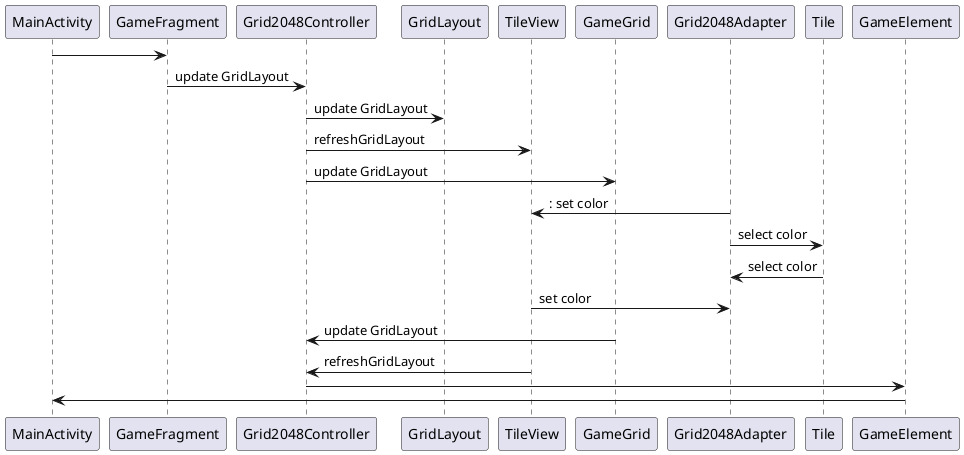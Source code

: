 @startuml
MainActivity -> GameFragment
GameFragment -> Grid2048Controller: update GridLayout
Grid2048Controller -> GridLayout: update GridLayout
Grid2048Controller -> TileView: refreshGridLayout
Grid2048Controller -> GameGrid: update GridLayout
Grid2048Adapter -> TileView:: set color
Grid2048Adapter -> Tile: select color
Grid2048Adapter <- Tile: select color
Grid2048Adapter <- TileView: set color
Grid2048Controller <- GameGrid: update GridLayout
Grid2048Controller <- TileView: refreshGridLayout
GameElement <- Grid2048Controller
MainActivity <- GameElement
@enduml